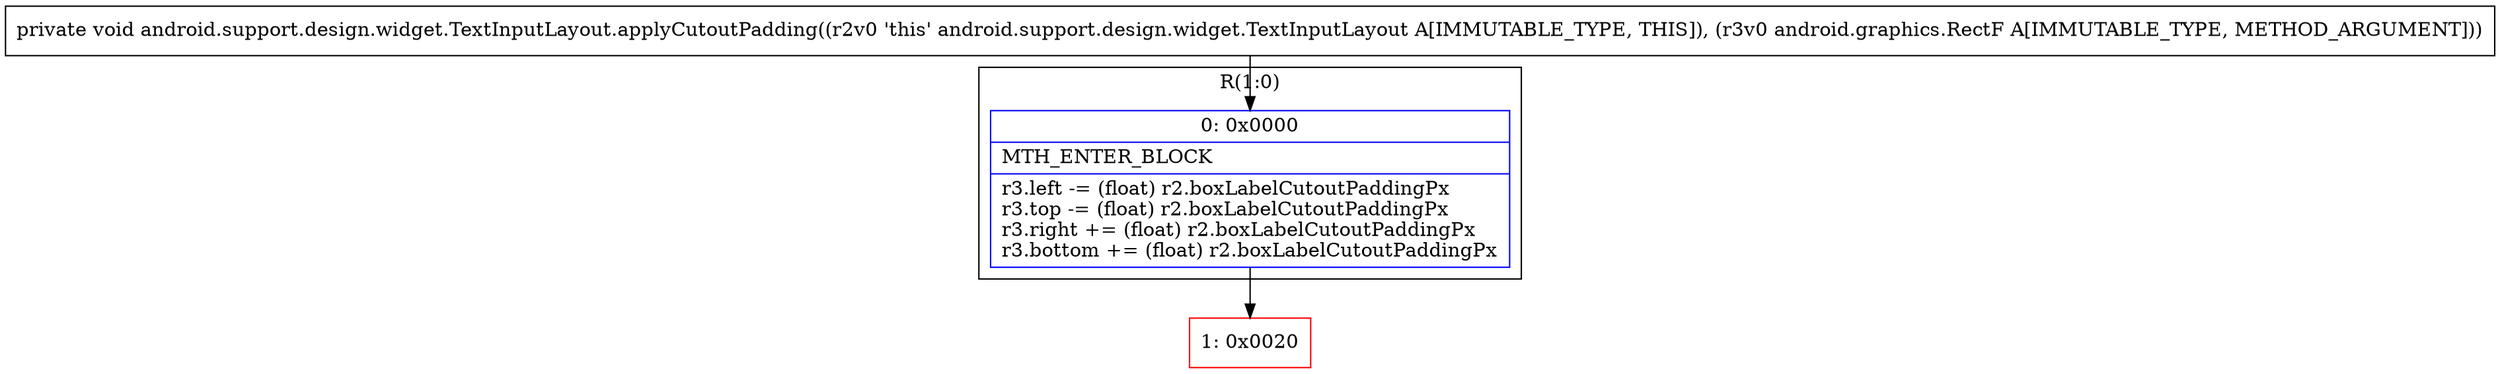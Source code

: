 digraph "CFG forandroid.support.design.widget.TextInputLayout.applyCutoutPadding(Landroid\/graphics\/RectF;)V" {
subgraph cluster_Region_775380107 {
label = "R(1:0)";
node [shape=record,color=blue];
Node_0 [shape=record,label="{0\:\ 0x0000|MTH_ENTER_BLOCK\l|r3.left \-= (float) r2.boxLabelCutoutPaddingPx\lr3.top \-= (float) r2.boxLabelCutoutPaddingPx\lr3.right += (float) r2.boxLabelCutoutPaddingPx\lr3.bottom += (float) r2.boxLabelCutoutPaddingPx\l}"];
}
Node_1 [shape=record,color=red,label="{1\:\ 0x0020}"];
MethodNode[shape=record,label="{private void android.support.design.widget.TextInputLayout.applyCutoutPadding((r2v0 'this' android.support.design.widget.TextInputLayout A[IMMUTABLE_TYPE, THIS]), (r3v0 android.graphics.RectF A[IMMUTABLE_TYPE, METHOD_ARGUMENT])) }"];
MethodNode -> Node_0;
Node_0 -> Node_1;
}

